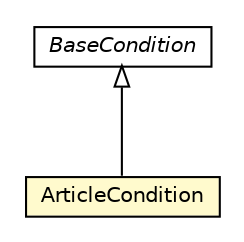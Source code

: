 #!/usr/local/bin/dot
#
# Class diagram 
# Generated by UMLGraph version 5.1 (http://www.umlgraph.org/)
#

digraph G {
	edge [fontname="Helvetica",fontsize=10,labelfontname="Helvetica",labelfontsize=10];
	node [fontname="Helvetica",fontsize=10,shape=plaintext];
	nodesep=0.25;
	ranksep=0.5;
	// cn.edu.uestc.acmicpc.db.condition.impl.ArticleCondition
	c3651 [label=<<table title="cn.edu.uestc.acmicpc.db.condition.impl.ArticleCondition" border="0" cellborder="1" cellspacing="0" cellpadding="2" port="p" bgcolor="lemonChiffon" href="./ArticleCondition.html">
		<tr><td><table border="0" cellspacing="0" cellpadding="1">
<tr><td align="center" balign="center"> ArticleCondition </td></tr>
		</table></td></tr>
		</table>>, fontname="Helvetica", fontcolor="black", fontsize=10.0];
	// cn.edu.uestc.acmicpc.db.condition.base.BaseCondition
	c3659 [label=<<table title="cn.edu.uestc.acmicpc.db.condition.base.BaseCondition" border="0" cellborder="1" cellspacing="0" cellpadding="2" port="p" href="../base/BaseCondition.html">
		<tr><td><table border="0" cellspacing="0" cellpadding="1">
<tr><td align="center" balign="center"><font face="Helvetica-Oblique"> BaseCondition </font></td></tr>
		</table></td></tr>
		</table>>, fontname="Helvetica", fontcolor="black", fontsize=10.0];
	//cn.edu.uestc.acmicpc.db.condition.impl.ArticleCondition extends cn.edu.uestc.acmicpc.db.condition.base.BaseCondition
	c3659:p -> c3651:p [dir=back,arrowtail=empty];
}

